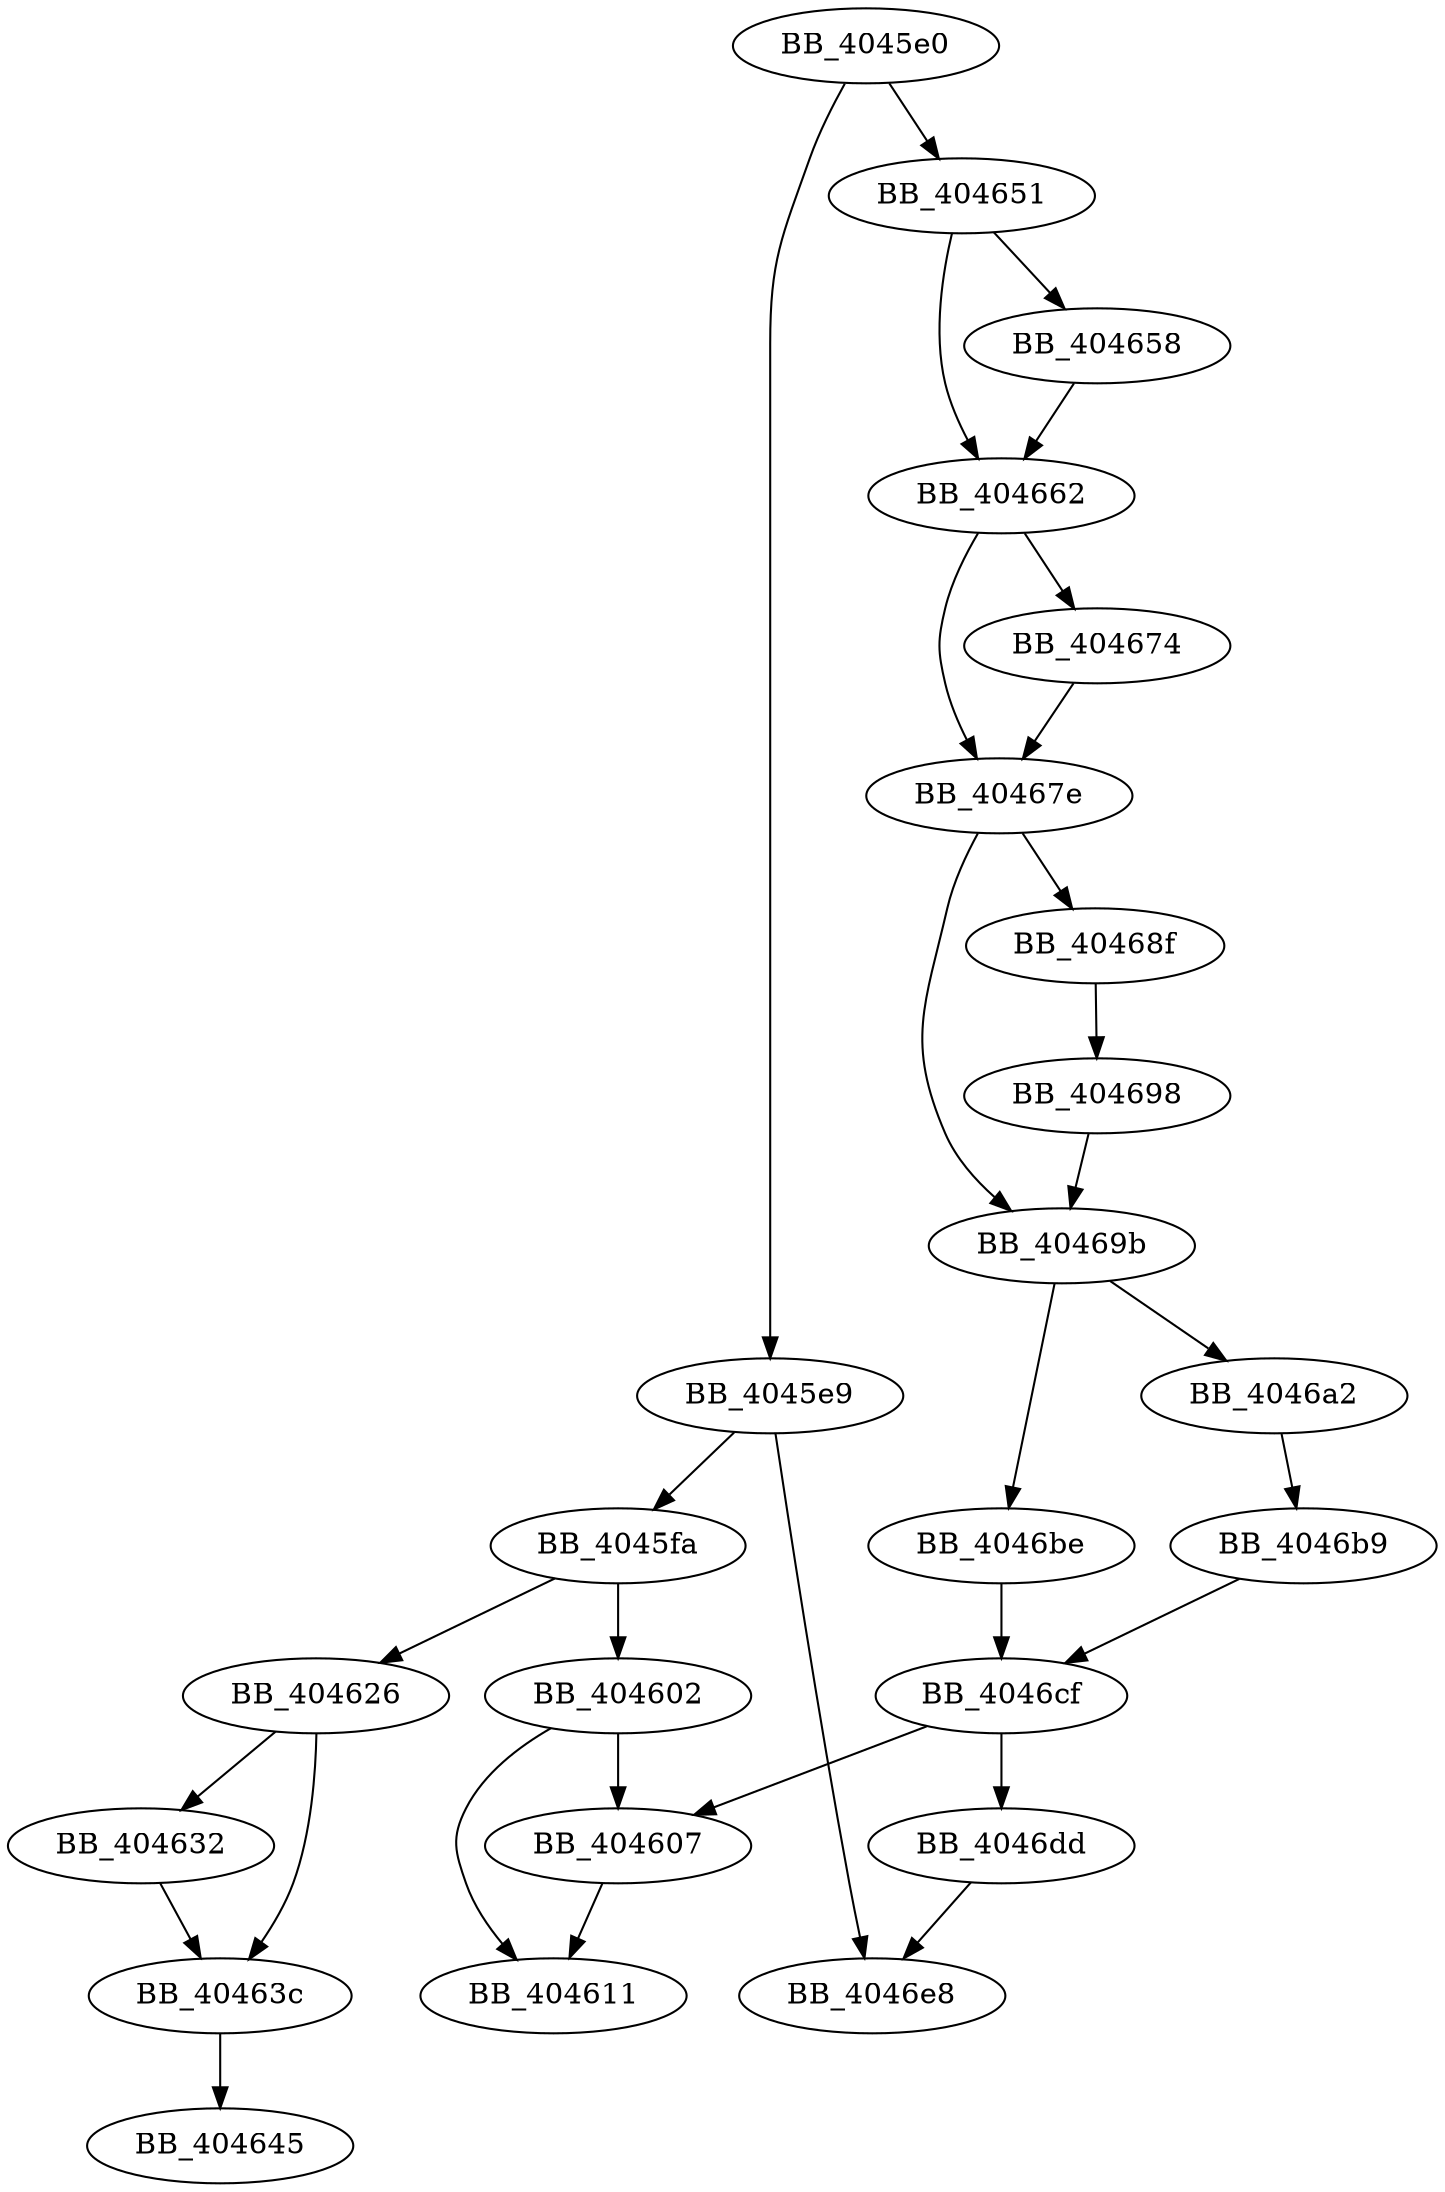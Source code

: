 DiGraph sub_4045E0{
BB_4045e0->BB_4045e9
BB_4045e0->BB_404651
BB_4045e9->BB_4045fa
BB_4045e9->BB_4046e8
BB_4045fa->BB_404602
BB_4045fa->BB_404626
BB_404602->BB_404607
BB_404602->BB_404611
BB_404607->BB_404611
BB_404626->BB_404632
BB_404626->BB_40463c
BB_404632->BB_40463c
BB_40463c->BB_404645
BB_404651->BB_404658
BB_404651->BB_404662
BB_404658->BB_404662
BB_404662->BB_404674
BB_404662->BB_40467e
BB_404674->BB_40467e
BB_40467e->BB_40468f
BB_40467e->BB_40469b
BB_40468f->BB_404698
BB_404698->BB_40469b
BB_40469b->BB_4046a2
BB_40469b->BB_4046be
BB_4046a2->BB_4046b9
BB_4046b9->BB_4046cf
BB_4046be->BB_4046cf
BB_4046cf->BB_404607
BB_4046cf->BB_4046dd
BB_4046dd->BB_4046e8
}
